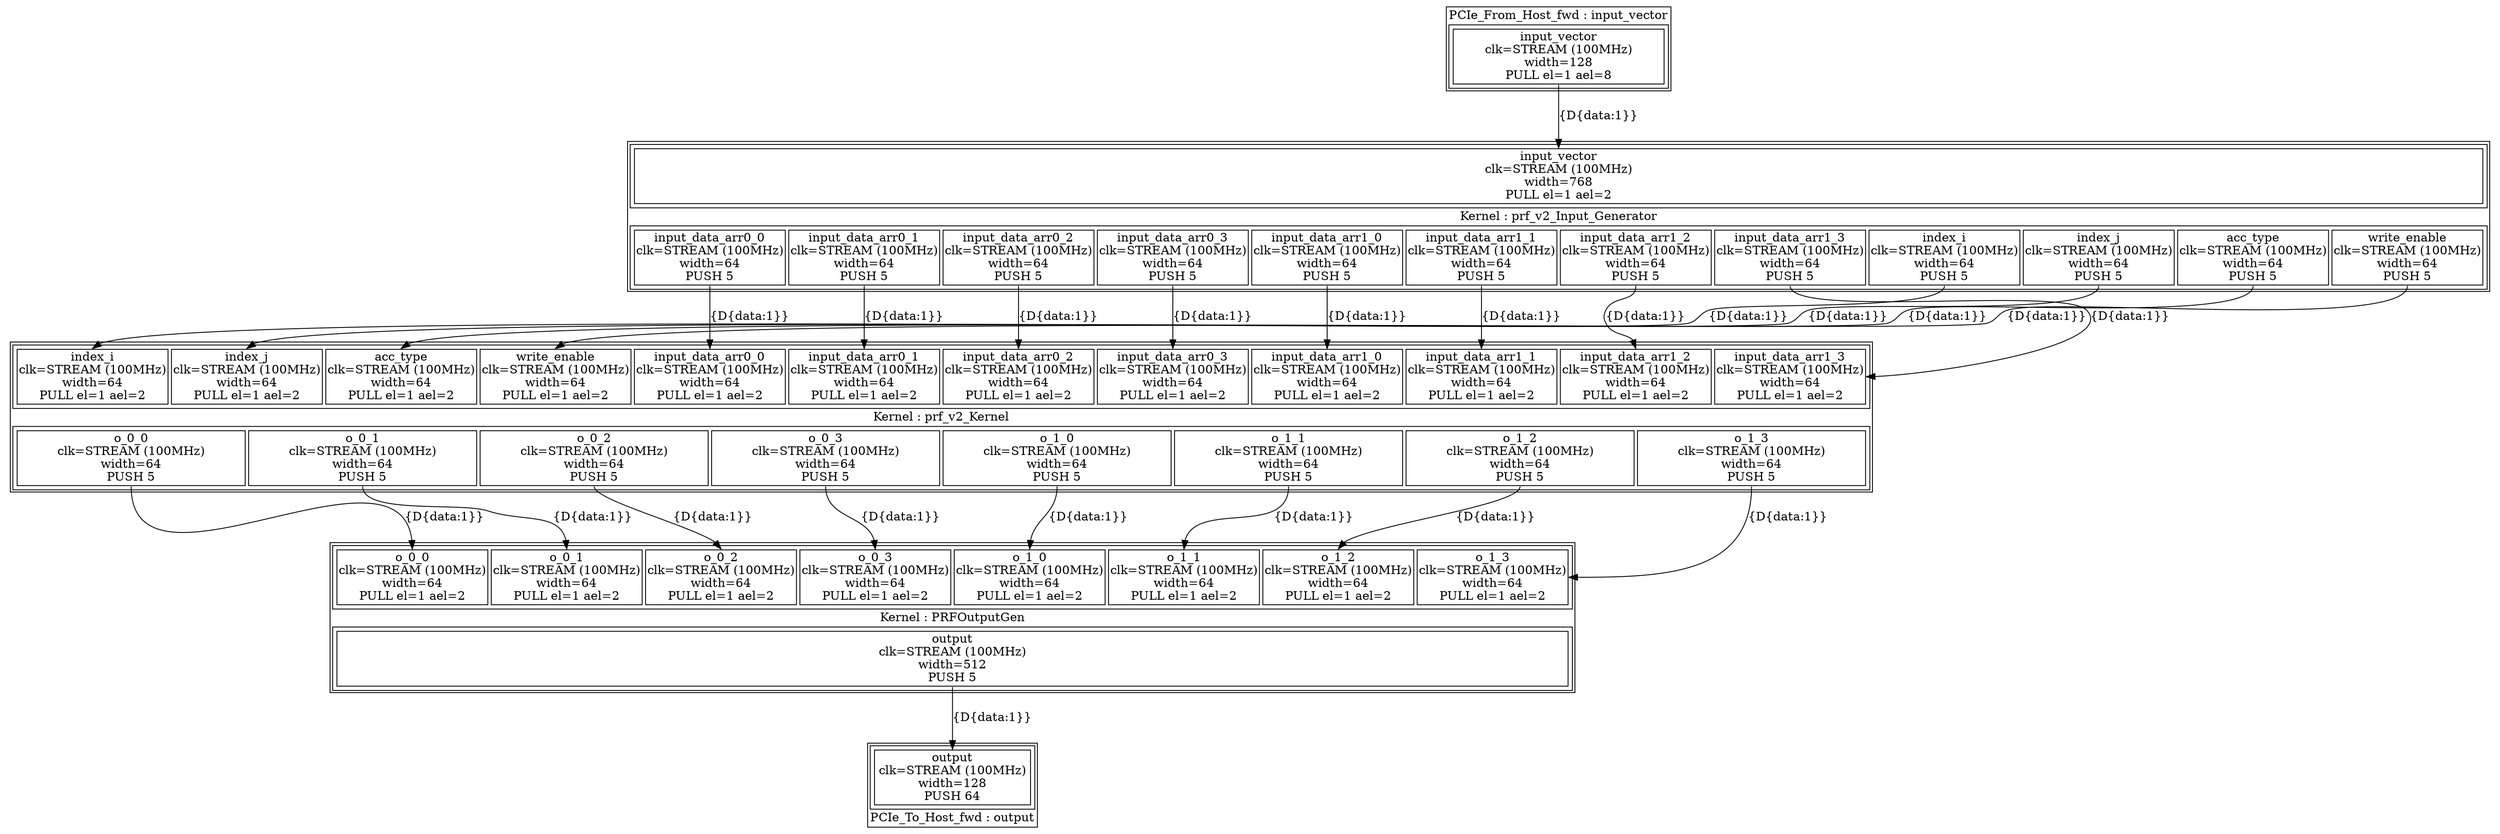 digraph manager_compiler_graph {
prf_v2_Input_Generator[shape=plaintext, label=<<TABLE  BORDER="1" CELLPADDING="1" CELLSPACING="1"><TR><TD BGCOLOR="white" BORDER="0" PORT="inputs" ROWSPAN="1" COLSPAN="1"><TABLE  BORDER="1" CELLPADDING="1" CELLSPACING="4"><TR><TD BGCOLOR="white" BORDER="1" PORT="input_vector" ROWSPAN="1" COLSPAN="1">input_vector<BR/>clk=STREAM (100MHz)<BR/>width=768<BR/>PULL el=1 ael=2</TD></TR></TABLE></TD></TR><TR><TD BGCOLOR="white" BORDER="0" PORT="node_info" ROWSPAN="1" COLSPAN="1">Kernel : prf_v2_Input_Generator</TD></TR><TR><TD BGCOLOR="white" BORDER="0" PORT="outputs" ROWSPAN="1" COLSPAN="1"><TABLE  BORDER="1" CELLPADDING="1" CELLSPACING="4"><TR><TD BGCOLOR="white" BORDER="1" PORT="input_data_arr0_0" ROWSPAN="1" COLSPAN="1">input_data_arr0_0<BR/>clk=STREAM (100MHz)<BR/>width=64<BR/>PUSH 5</TD><TD BGCOLOR="white" BORDER="1" PORT="input_data_arr0_1" ROWSPAN="1" COLSPAN="1">input_data_arr0_1<BR/>clk=STREAM (100MHz)<BR/>width=64<BR/>PUSH 5</TD><TD BGCOLOR="white" BORDER="1" PORT="input_data_arr0_2" ROWSPAN="1" COLSPAN="1">input_data_arr0_2<BR/>clk=STREAM (100MHz)<BR/>width=64<BR/>PUSH 5</TD><TD BGCOLOR="white" BORDER="1" PORT="input_data_arr0_3" ROWSPAN="1" COLSPAN="1">input_data_arr0_3<BR/>clk=STREAM (100MHz)<BR/>width=64<BR/>PUSH 5</TD><TD BGCOLOR="white" BORDER="1" PORT="input_data_arr1_0" ROWSPAN="1" COLSPAN="1">input_data_arr1_0<BR/>clk=STREAM (100MHz)<BR/>width=64<BR/>PUSH 5</TD><TD BGCOLOR="white" BORDER="1" PORT="input_data_arr1_1" ROWSPAN="1" COLSPAN="1">input_data_arr1_1<BR/>clk=STREAM (100MHz)<BR/>width=64<BR/>PUSH 5</TD><TD BGCOLOR="white" BORDER="1" PORT="input_data_arr1_2" ROWSPAN="1" COLSPAN="1">input_data_arr1_2<BR/>clk=STREAM (100MHz)<BR/>width=64<BR/>PUSH 5</TD><TD BGCOLOR="white" BORDER="1" PORT="input_data_arr1_3" ROWSPAN="1" COLSPAN="1">input_data_arr1_3<BR/>clk=STREAM (100MHz)<BR/>width=64<BR/>PUSH 5</TD><TD BGCOLOR="white" BORDER="1" PORT="index_i" ROWSPAN="1" COLSPAN="1">index_i<BR/>clk=STREAM (100MHz)<BR/>width=64<BR/>PUSH 5</TD><TD BGCOLOR="white" BORDER="1" PORT="index_j" ROWSPAN="1" COLSPAN="1">index_j<BR/>clk=STREAM (100MHz)<BR/>width=64<BR/>PUSH 5</TD><TD BGCOLOR="white" BORDER="1" PORT="acc_type" ROWSPAN="1" COLSPAN="1">acc_type<BR/>clk=STREAM (100MHz)<BR/>width=64<BR/>PUSH 5</TD><TD BGCOLOR="white" BORDER="1" PORT="write_enable" ROWSPAN="1" COLSPAN="1">write_enable<BR/>clk=STREAM (100MHz)<BR/>width=64<BR/>PUSH 5</TD></TR></TABLE></TD></TR></TABLE>>];
PRFOutputGen[shape=plaintext, label=<<TABLE  BORDER="1" CELLPADDING="1" CELLSPACING="1"><TR><TD BGCOLOR="white" BORDER="0" PORT="inputs" ROWSPAN="1" COLSPAN="1"><TABLE  BORDER="1" CELLPADDING="1" CELLSPACING="4"><TR><TD BGCOLOR="white" BORDER="1" PORT="o_0_0" ROWSPAN="1" COLSPAN="1">o_0_0<BR/>clk=STREAM (100MHz)<BR/>width=64<BR/>PULL el=1 ael=2</TD><TD BGCOLOR="white" BORDER="1" PORT="o_0_1" ROWSPAN="1" COLSPAN="1">o_0_1<BR/>clk=STREAM (100MHz)<BR/>width=64<BR/>PULL el=1 ael=2</TD><TD BGCOLOR="white" BORDER="1" PORT="o_0_2" ROWSPAN="1" COLSPAN="1">o_0_2<BR/>clk=STREAM (100MHz)<BR/>width=64<BR/>PULL el=1 ael=2</TD><TD BGCOLOR="white" BORDER="1" PORT="o_0_3" ROWSPAN="1" COLSPAN="1">o_0_3<BR/>clk=STREAM (100MHz)<BR/>width=64<BR/>PULL el=1 ael=2</TD><TD BGCOLOR="white" BORDER="1" PORT="o_1_0" ROWSPAN="1" COLSPAN="1">o_1_0<BR/>clk=STREAM (100MHz)<BR/>width=64<BR/>PULL el=1 ael=2</TD><TD BGCOLOR="white" BORDER="1" PORT="o_1_1" ROWSPAN="1" COLSPAN="1">o_1_1<BR/>clk=STREAM (100MHz)<BR/>width=64<BR/>PULL el=1 ael=2</TD><TD BGCOLOR="white" BORDER="1" PORT="o_1_2" ROWSPAN="1" COLSPAN="1">o_1_2<BR/>clk=STREAM (100MHz)<BR/>width=64<BR/>PULL el=1 ael=2</TD><TD BGCOLOR="white" BORDER="1" PORT="o_1_3" ROWSPAN="1" COLSPAN="1">o_1_3<BR/>clk=STREAM (100MHz)<BR/>width=64<BR/>PULL el=1 ael=2</TD></TR></TABLE></TD></TR><TR><TD BGCOLOR="white" BORDER="0" PORT="node_info" ROWSPAN="1" COLSPAN="1">Kernel : PRFOutputGen</TD></TR><TR><TD BGCOLOR="white" BORDER="0" PORT="outputs" ROWSPAN="1" COLSPAN="1"><TABLE  BORDER="1" CELLPADDING="1" CELLSPACING="4"><TR><TD BGCOLOR="white" BORDER="1" PORT="output" ROWSPAN="1" COLSPAN="1">output<BR/>clk=STREAM (100MHz)<BR/>width=512<BR/>PUSH 5</TD></TR></TABLE></TD></TR></TABLE>>];
prf_v2_Kernel[shape=plaintext, label=<<TABLE  BORDER="1" CELLPADDING="1" CELLSPACING="1"><TR><TD BGCOLOR="white" BORDER="0" PORT="inputs" ROWSPAN="1" COLSPAN="1"><TABLE  BORDER="1" CELLPADDING="1" CELLSPACING="4"><TR><TD BGCOLOR="white" BORDER="1" PORT="index_i" ROWSPAN="1" COLSPAN="1">index_i<BR/>clk=STREAM (100MHz)<BR/>width=64<BR/>PULL el=1 ael=2</TD><TD BGCOLOR="white" BORDER="1" PORT="index_j" ROWSPAN="1" COLSPAN="1">index_j<BR/>clk=STREAM (100MHz)<BR/>width=64<BR/>PULL el=1 ael=2</TD><TD BGCOLOR="white" BORDER="1" PORT="acc_type" ROWSPAN="1" COLSPAN="1">acc_type<BR/>clk=STREAM (100MHz)<BR/>width=64<BR/>PULL el=1 ael=2</TD><TD BGCOLOR="white" BORDER="1" PORT="write_enable" ROWSPAN="1" COLSPAN="1">write_enable<BR/>clk=STREAM (100MHz)<BR/>width=64<BR/>PULL el=1 ael=2</TD><TD BGCOLOR="white" BORDER="1" PORT="input_data_arr0_0" ROWSPAN="1" COLSPAN="1">input_data_arr0_0<BR/>clk=STREAM (100MHz)<BR/>width=64<BR/>PULL el=1 ael=2</TD><TD BGCOLOR="white" BORDER="1" PORT="input_data_arr0_1" ROWSPAN="1" COLSPAN="1">input_data_arr0_1<BR/>clk=STREAM (100MHz)<BR/>width=64<BR/>PULL el=1 ael=2</TD><TD BGCOLOR="white" BORDER="1" PORT="input_data_arr0_2" ROWSPAN="1" COLSPAN="1">input_data_arr0_2<BR/>clk=STREAM (100MHz)<BR/>width=64<BR/>PULL el=1 ael=2</TD><TD BGCOLOR="white" BORDER="1" PORT="input_data_arr0_3" ROWSPAN="1" COLSPAN="1">input_data_arr0_3<BR/>clk=STREAM (100MHz)<BR/>width=64<BR/>PULL el=1 ael=2</TD><TD BGCOLOR="white" BORDER="1" PORT="input_data_arr1_0" ROWSPAN="1" COLSPAN="1">input_data_arr1_0<BR/>clk=STREAM (100MHz)<BR/>width=64<BR/>PULL el=1 ael=2</TD><TD BGCOLOR="white" BORDER="1" PORT="input_data_arr1_1" ROWSPAN="1" COLSPAN="1">input_data_arr1_1<BR/>clk=STREAM (100MHz)<BR/>width=64<BR/>PULL el=1 ael=2</TD><TD BGCOLOR="white" BORDER="1" PORT="input_data_arr1_2" ROWSPAN="1" COLSPAN="1">input_data_arr1_2<BR/>clk=STREAM (100MHz)<BR/>width=64<BR/>PULL el=1 ael=2</TD><TD BGCOLOR="white" BORDER="1" PORT="input_data_arr1_3" ROWSPAN="1" COLSPAN="1">input_data_arr1_3<BR/>clk=STREAM (100MHz)<BR/>width=64<BR/>PULL el=1 ael=2</TD></TR></TABLE></TD></TR><TR><TD BGCOLOR="white" BORDER="0" PORT="node_info" ROWSPAN="1" COLSPAN="1">Kernel : prf_v2_Kernel</TD></TR><TR><TD BGCOLOR="white" BORDER="0" PORT="outputs" ROWSPAN="1" COLSPAN="1"><TABLE  BORDER="1" CELLPADDING="1" CELLSPACING="4"><TR><TD BGCOLOR="white" BORDER="1" PORT="o_0_0" ROWSPAN="1" COLSPAN="1">o_0_0<BR/>clk=STREAM (100MHz)<BR/>width=64<BR/>PUSH 5</TD><TD BGCOLOR="white" BORDER="1" PORT="o_0_1" ROWSPAN="1" COLSPAN="1">o_0_1<BR/>clk=STREAM (100MHz)<BR/>width=64<BR/>PUSH 5</TD><TD BGCOLOR="white" BORDER="1" PORT="o_0_2" ROWSPAN="1" COLSPAN="1">o_0_2<BR/>clk=STREAM (100MHz)<BR/>width=64<BR/>PUSH 5</TD><TD BGCOLOR="white" BORDER="1" PORT="o_0_3" ROWSPAN="1" COLSPAN="1">o_0_3<BR/>clk=STREAM (100MHz)<BR/>width=64<BR/>PUSH 5</TD><TD BGCOLOR="white" BORDER="1" PORT="o_1_0" ROWSPAN="1" COLSPAN="1">o_1_0<BR/>clk=STREAM (100MHz)<BR/>width=64<BR/>PUSH 5</TD><TD BGCOLOR="white" BORDER="1" PORT="o_1_1" ROWSPAN="1" COLSPAN="1">o_1_1<BR/>clk=STREAM (100MHz)<BR/>width=64<BR/>PUSH 5</TD><TD BGCOLOR="white" BORDER="1" PORT="o_1_2" ROWSPAN="1" COLSPAN="1">o_1_2<BR/>clk=STREAM (100MHz)<BR/>width=64<BR/>PUSH 5</TD><TD BGCOLOR="white" BORDER="1" PORT="o_1_3" ROWSPAN="1" COLSPAN="1">o_1_3<BR/>clk=STREAM (100MHz)<BR/>width=64<BR/>PUSH 5</TD></TR></TABLE></TD></TR></TABLE>>];
input_vector[shape=plaintext, label=<<TABLE  BORDER="1" CELLPADDING="1" CELLSPACING="1"><TR><TD BGCOLOR="white" BORDER="0" PORT="node_info" ROWSPAN="1" COLSPAN="1">PCIe_From_Host_fwd : input_vector</TD></TR><TR><TD BGCOLOR="white" BORDER="0" PORT="outputs" ROWSPAN="1" COLSPAN="1"><TABLE  BORDER="1" CELLPADDING="1" CELLSPACING="4"><TR><TD BGCOLOR="white" BORDER="1" PORT="input_vector" ROWSPAN="1" COLSPAN="1">input_vector<BR/>clk=STREAM (100MHz)<BR/>width=128<BR/>PULL el=1 ael=8</TD></TR></TABLE></TD></TR></TABLE>>];
output[shape=plaintext, label=<<TABLE  BORDER="1" CELLPADDING="1" CELLSPACING="1"><TR><TD BGCOLOR="white" BORDER="0" PORT="inputs" ROWSPAN="1" COLSPAN="1"><TABLE  BORDER="1" CELLPADDING="1" CELLSPACING="4"><TR><TD BGCOLOR="white" BORDER="1" PORT="output" ROWSPAN="1" COLSPAN="1">output<BR/>clk=STREAM (100MHz)<BR/>width=128<BR/>PUSH 64</TD></TR></TABLE></TD></TR><TR><TD BGCOLOR="white" BORDER="0" PORT="node_info" ROWSPAN="1" COLSPAN="1">PCIe_To_Host_fwd : output</TD></TR></TABLE>>];
input_vector -> prf_v2_Input_Generator [headport="input_vector" tailport="input_vector" label="{D{data:1}}"]
prf_v2_Input_Generator -> prf_v2_Kernel [headport="index_i" tailport="index_i" label="{D{data:1}}"]
prf_v2_Input_Generator -> prf_v2_Kernel [headport="index_j" tailport="index_j" label="{D{data:1}}"]
prf_v2_Input_Generator -> prf_v2_Kernel [headport="acc_type" tailport="acc_type" label="{D{data:1}}"]
prf_v2_Input_Generator -> prf_v2_Kernel [headport="write_enable" tailport="write_enable" label="{D{data:1}}"]
prf_v2_Input_Generator -> prf_v2_Kernel [headport="input_data_arr0_0" tailport="input_data_arr0_0" label="{D{data:1}}"]
prf_v2_Kernel -> PRFOutputGen [headport="o_0_0" tailport="o_0_0" label="{D{data:1}}"]
prf_v2_Input_Generator -> prf_v2_Kernel [headport="input_data_arr0_1" tailport="input_data_arr0_1" label="{D{data:1}}"]
prf_v2_Kernel -> PRFOutputGen [headport="o_0_1" tailport="o_0_1" label="{D{data:1}}"]
prf_v2_Input_Generator -> prf_v2_Kernel [headport="input_data_arr0_2" tailport="input_data_arr0_2" label="{D{data:1}}"]
prf_v2_Kernel -> PRFOutputGen [headport="o_0_2" tailport="o_0_2" label="{D{data:1}}"]
prf_v2_Input_Generator -> prf_v2_Kernel [headport="input_data_arr0_3" tailport="input_data_arr0_3" label="{D{data:1}}"]
prf_v2_Kernel -> PRFOutputGen [headport="o_0_3" tailport="o_0_3" label="{D{data:1}}"]
prf_v2_Input_Generator -> prf_v2_Kernel [headport="input_data_arr1_0" tailport="input_data_arr1_0" label="{D{data:1}}"]
prf_v2_Kernel -> PRFOutputGen [headport="o_1_0" tailport="o_1_0" label="{D{data:1}}"]
prf_v2_Input_Generator -> prf_v2_Kernel [headport="input_data_arr1_1" tailport="input_data_arr1_1" label="{D{data:1}}"]
prf_v2_Kernel -> PRFOutputGen [headport="o_1_1" tailport="o_1_1" label="{D{data:1}}"]
prf_v2_Input_Generator -> prf_v2_Kernel [headport="input_data_arr1_2" tailport="input_data_arr1_2" label="{D{data:1}}"]
prf_v2_Kernel -> PRFOutputGen [headport="o_1_2" tailport="o_1_2" label="{D{data:1}}"]
prf_v2_Input_Generator -> prf_v2_Kernel [headport="input_data_arr1_3" tailport="input_data_arr1_3" label="{D{data:1}}"]
prf_v2_Kernel -> PRFOutputGen [headport="o_1_3" tailport="o_1_3" label="{D{data:1}}"]
PRFOutputGen -> output [headport="output" tailport="output" label="{D{data:1}}"]
}
